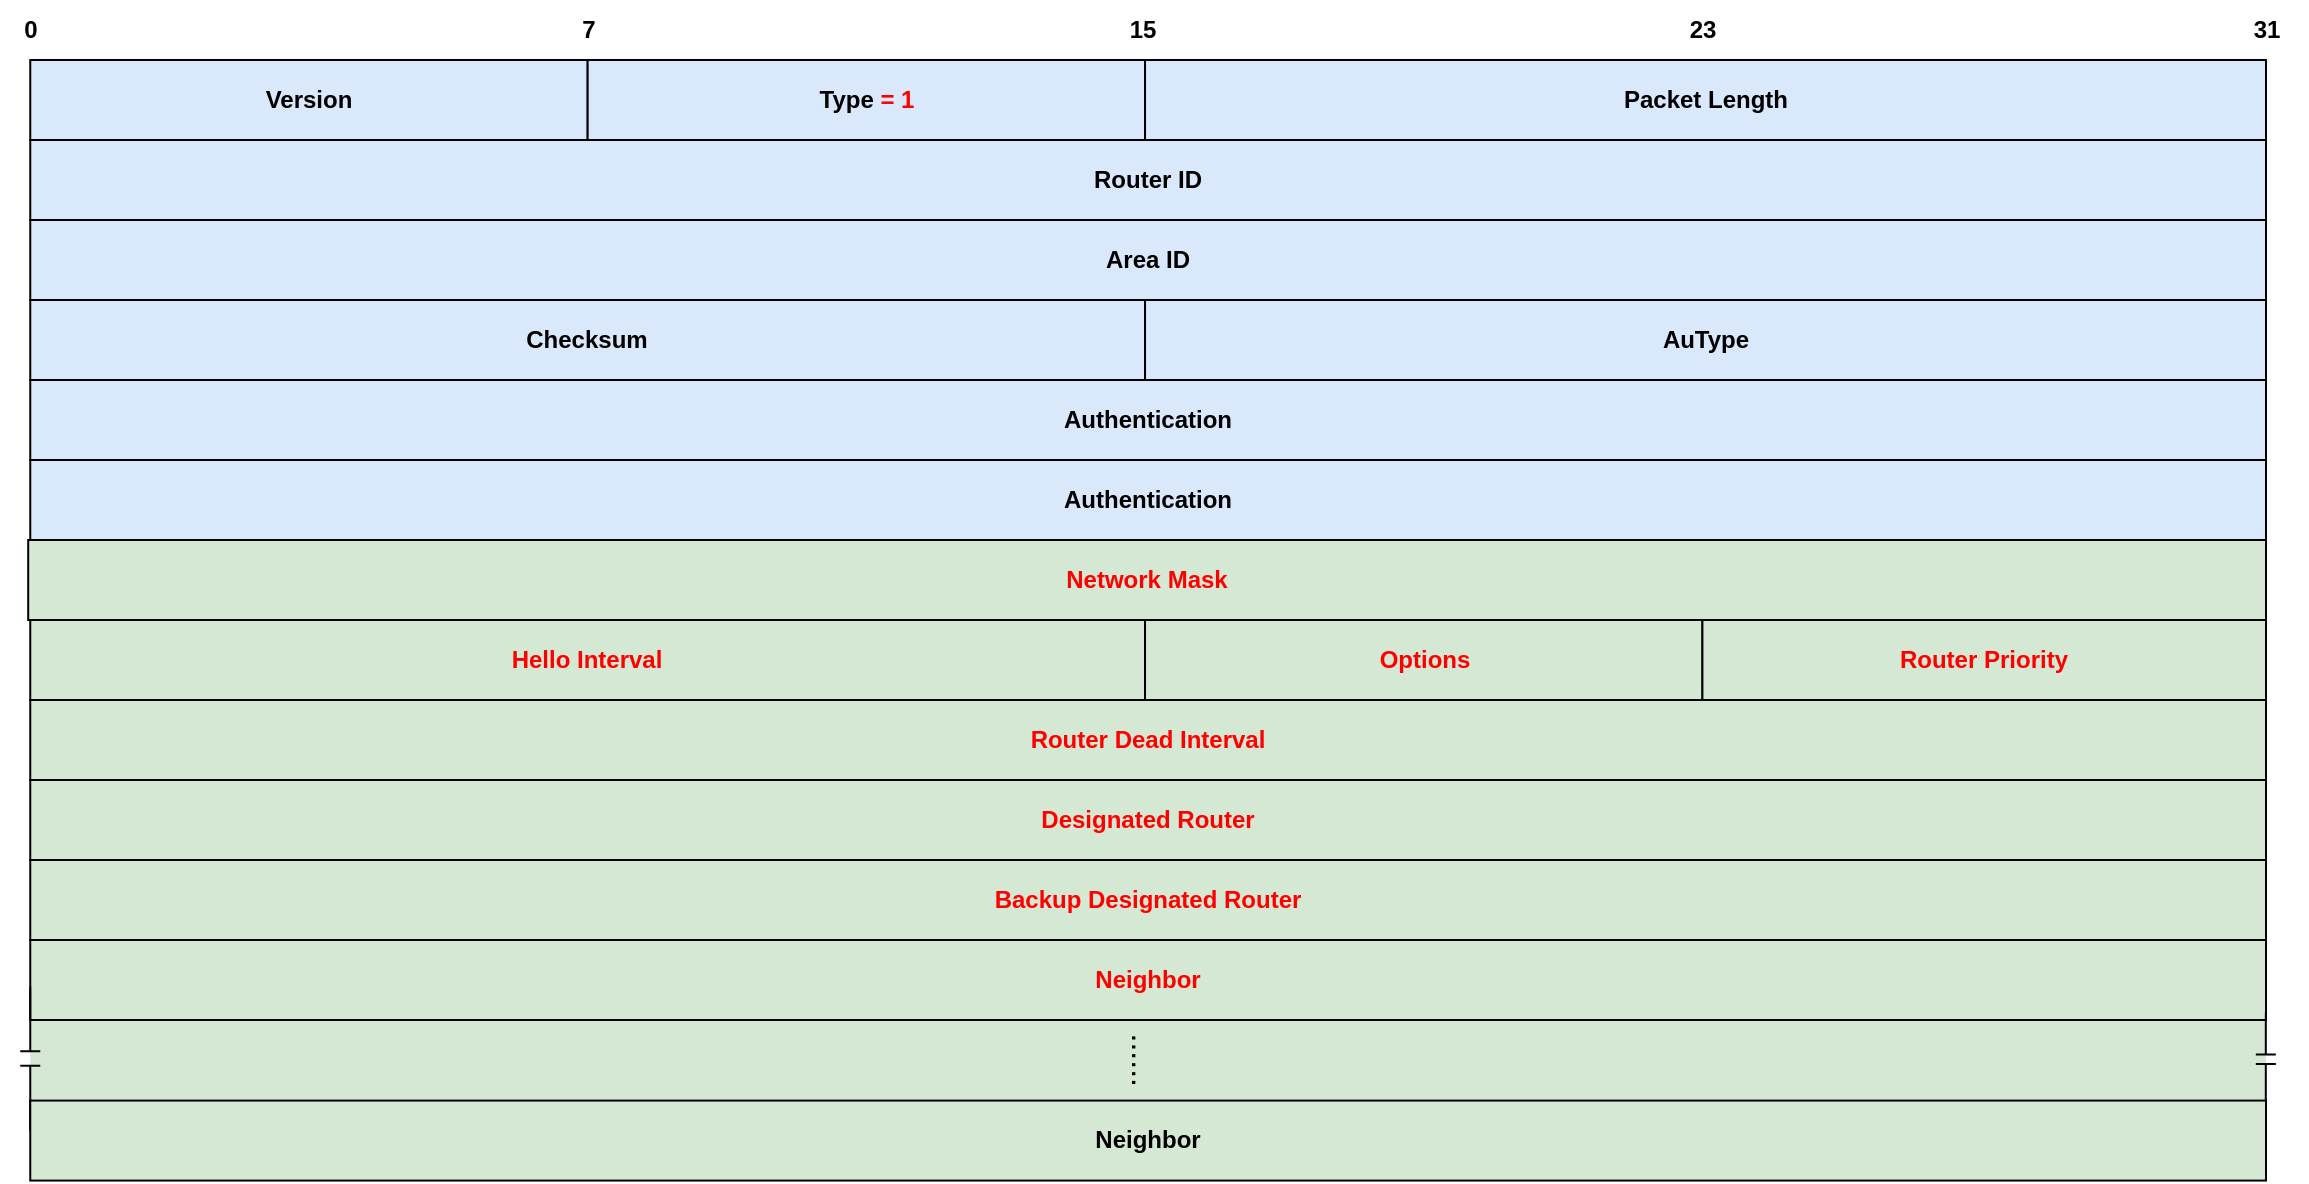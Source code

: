 <mxfile version="27.0.9">
  <diagram name="第1頁" id="QZkIlzEsf1lrcK34VnBV">
    <mxGraphModel dx="1584" dy="954" grid="1" gridSize="10" guides="1" tooltips="1" connect="1" arrows="1" fold="1" page="1" pageScale="1" pageWidth="1169" pageHeight="827" math="0" shadow="0">
      <root>
        <mxCell id="0" />
        <mxCell id="1" parent="0" />
        <mxCell id="7PAyMg3l6i8sx8rBs55W-38" value="" style="rounded=0;whiteSpace=wrap;html=1;fillColor=#d5e8d4;strokeColor=none;fontStyle=1" parent="1" vertex="1">
          <mxGeometry x="42.13" y="640.29" width="1117.87" height="40" as="geometry" />
        </mxCell>
        <mxCell id="7PAyMg3l6i8sx8rBs55W-2" value="&lt;span&gt;Version&lt;/span&gt;" style="rounded=0;whiteSpace=wrap;html=1;fillColor=#dae8fc;strokeColor=#000000;fontStyle=1" parent="1" vertex="1">
          <mxGeometry x="42.128" y="160" width="278.694" height="40" as="geometry" />
        </mxCell>
        <mxCell id="7PAyMg3l6i8sx8rBs55W-3" value="&lt;span&gt;Type &lt;font style=&quot;color: rgb(255, 0, 0);&quot;&gt;= 1&lt;/font&gt;&lt;/span&gt;" style="rounded=0;whiteSpace=wrap;html=1;fillColor=#dae8fc;strokeColor=#000000;fontStyle=1" parent="1" vertex="1">
          <mxGeometry x="320.822" y="160" width="278.694" height="40" as="geometry" />
        </mxCell>
        <mxCell id="7PAyMg3l6i8sx8rBs55W-4" value="Packet Length" style="rounded=0;whiteSpace=wrap;html=1;fillColor=#dae8fc;strokeColor=#000000;fontStyle=1" parent="1" vertex="1">
          <mxGeometry x="599.52" y="160" width="560.48" height="40" as="geometry" />
        </mxCell>
        <mxCell id="7PAyMg3l6i8sx8rBs55W-5" value="Router ID" style="rounded=0;whiteSpace=wrap;html=1;fillColor=#dae8fc;strokeColor=#000000;fontStyle=1" parent="1" vertex="1">
          <mxGeometry x="42.13" y="200" width="1117.87" height="40" as="geometry" />
        </mxCell>
        <mxCell id="7PAyMg3l6i8sx8rBs55W-6" value="Area ID" style="rounded=0;whiteSpace=wrap;html=1;fillColor=#dae8fc;strokeColor=#000000;fontStyle=1" parent="1" vertex="1">
          <mxGeometry x="42.13" y="240" width="1117.87" height="40" as="geometry" />
        </mxCell>
        <mxCell id="7PAyMg3l6i8sx8rBs55W-7" value="&lt;span&gt;0&lt;/span&gt;" style="text;html=1;align=center;verticalAlign=middle;resizable=0;points=[];autosize=1;strokeColor=none;fillColor=none;fontStyle=1" parent="1" vertex="1">
          <mxGeometry x="27.13" y="130" width="30" height="30" as="geometry" />
        </mxCell>
        <mxCell id="7PAyMg3l6i8sx8rBs55W-8" value="&lt;span&gt;7&lt;/span&gt;" style="text;html=1;align=center;verticalAlign=middle;resizable=0;points=[];autosize=1;strokeColor=none;fillColor=none;fontStyle=1" parent="1" vertex="1">
          <mxGeometry x="305.824" y="130" width="30" height="30" as="geometry" />
        </mxCell>
        <mxCell id="7PAyMg3l6i8sx8rBs55W-9" value="&lt;span&gt;15&lt;/span&gt;" style="text;html=1;align=center;verticalAlign=middle;resizable=0;points=[];autosize=1;strokeColor=none;fillColor=none;fontStyle=1" parent="1" vertex="1">
          <mxGeometry x="578.49" y="130" width="40" height="30" as="geometry" />
        </mxCell>
        <mxCell id="7PAyMg3l6i8sx8rBs55W-10" value="&lt;span&gt;31&lt;/span&gt;" style="text;html=1;align=center;verticalAlign=middle;resizable=0;points=[];autosize=1;strokeColor=none;fillColor=none;fontStyle=1" parent="1" vertex="1">
          <mxGeometry x="1139.906" y="130" width="40" height="30" as="geometry" />
        </mxCell>
        <mxCell id="7PAyMg3l6i8sx8rBs55W-11" value="Checksum" style="rounded=0;whiteSpace=wrap;html=1;fillColor=#dae8fc;strokeColor=#000000;fontStyle=1" parent="1" vertex="1">
          <mxGeometry x="42.128" y="280" width="557.389" height="40" as="geometry" />
        </mxCell>
        <mxCell id="7PAyMg3l6i8sx8rBs55W-12" value="AuType" style="rounded=0;whiteSpace=wrap;html=1;fillColor=#dae8fc;strokeColor=#000000;fontStyle=1" parent="1" vertex="1">
          <mxGeometry x="599.52" y="280" width="560.48" height="40" as="geometry" />
        </mxCell>
        <mxCell id="7PAyMg3l6i8sx8rBs55W-13" value="Authentication" style="rounded=0;whiteSpace=wrap;html=1;fillColor=#dae8fc;strokeColor=#000000;fontStyle=1" parent="1" vertex="1">
          <mxGeometry x="42.13" y="320" width="1117.87" height="40" as="geometry" />
        </mxCell>
        <mxCell id="7PAyMg3l6i8sx8rBs55W-18" value="Authentication" style="rounded=0;whiteSpace=wrap;html=1;fillColor=#dae8fc;strokeColor=#000000;fontStyle=1" parent="1" vertex="1">
          <mxGeometry x="42.13" y="360" width="1117.87" height="40" as="geometry" />
        </mxCell>
        <mxCell id="7PAyMg3l6i8sx8rBs55W-19" value="&lt;font style=&quot;color: rgb(255, 0, 0);&quot;&gt;Network Mask&lt;/font&gt;" style="rounded=0;whiteSpace=wrap;html=1;fillColor=#d5e8d4;strokeColor=default;fontStyle=1" parent="1" vertex="1">
          <mxGeometry x="41.1" y="400" width="1118.9" height="40" as="geometry" />
        </mxCell>
        <mxCell id="7PAyMg3l6i8sx8rBs55W-23" style="edgeStyle=orthogonalEdgeStyle;rounded=0;orthogonalLoop=1;jettySize=auto;html=1;exitX=0.5;exitY=1;exitDx=0;exitDy=0;" parent="1" source="7PAyMg3l6i8sx8rBs55W-19" target="7PAyMg3l6i8sx8rBs55W-19" edge="1">
          <mxGeometry relative="1" as="geometry" />
        </mxCell>
        <mxCell id="7PAyMg3l6i8sx8rBs55W-24" value="&lt;font style=&quot;color: rgb(255, 0, 0);&quot;&gt;Hello Interval&lt;/font&gt;" style="rounded=0;whiteSpace=wrap;html=1;fillColor=#d5e8d4;strokeColor=default;fontStyle=1" parent="1" vertex="1">
          <mxGeometry x="42.128" y="440" width="557.389" height="40" as="geometry" />
        </mxCell>
        <mxCell id="7PAyMg3l6i8sx8rBs55W-25" value="&lt;font style=&quot;color: rgb(255, 0, 0);&quot;&gt;Options&lt;/font&gt;" style="rounded=0;whiteSpace=wrap;html=1;fillColor=#d5e8d4;strokeColor=default;fontStyle=1" parent="1" vertex="1">
          <mxGeometry x="599.516" y="440" width="278.694" height="40" as="geometry" />
        </mxCell>
        <mxCell id="7PAyMg3l6i8sx8rBs55W-26" value="&lt;font style=&quot;color: rgb(255, 0, 0);&quot;&gt;Router Priority&lt;/font&gt;" style="rounded=0;whiteSpace=wrap;html=1;fillColor=#d5e8d4;strokeColor=default;fontStyle=1" parent="1" vertex="1">
          <mxGeometry x="878.21" y="440" width="281.79" height="40" as="geometry" />
        </mxCell>
        <mxCell id="7PAyMg3l6i8sx8rBs55W-27" value="&lt;span&gt;23&lt;/span&gt;" style="text;html=1;align=center;verticalAlign=middle;resizable=0;points=[];autosize=1;strokeColor=none;fillColor=none;fontStyle=1" parent="1" vertex="1">
          <mxGeometry x="858.214" y="130" width="40" height="30" as="geometry" />
        </mxCell>
        <mxCell id="7PAyMg3l6i8sx8rBs55W-31" value="&lt;font style=&quot;color: rgb(255, 0, 0);&quot;&gt;Router Dead Interval&lt;/font&gt;" style="rounded=0;whiteSpace=wrap;html=1;fillColor=#d5e8d4;strokeColor=default;fontStyle=1" parent="1" vertex="1">
          <mxGeometry x="42.13" y="480" width="1117.87" height="40" as="geometry" />
        </mxCell>
        <mxCell id="7PAyMg3l6i8sx8rBs55W-32" value="&lt;font style=&quot;color: rgb(255, 0, 0);&quot;&gt;Designated Router&lt;/font&gt;" style="rounded=0;whiteSpace=wrap;html=1;fillColor=#d5e8d4;strokeColor=default;fontStyle=1" parent="1" vertex="1">
          <mxGeometry x="42.13" y="520" width="1117.87" height="40" as="geometry" />
        </mxCell>
        <mxCell id="7PAyMg3l6i8sx8rBs55W-33" value="&lt;font style=&quot;color: rgb(255, 0, 0);&quot;&gt;Backup Designated Router&lt;/font&gt;" style="rounded=0;whiteSpace=wrap;html=1;fillColor=#d5e8d4;strokeColor=default;fontStyle=1" parent="1" vertex="1">
          <mxGeometry x="42.13" y="560" width="1117.87" height="40" as="geometry" />
        </mxCell>
        <mxCell id="7PAyMg3l6i8sx8rBs55W-34" value="&lt;font style=&quot;color: rgb(255, 0, 0);&quot;&gt;Neighbor&lt;/font&gt;" style="rounded=0;whiteSpace=wrap;html=1;fillColor=#d5e8d4;strokeColor=default;fontStyle=1" parent="1" vertex="1">
          <mxGeometry x="42.13" y="600" width="1117.87" height="40" as="geometry" />
        </mxCell>
        <mxCell id="7PAyMg3l6i8sx8rBs55W-35" value="" style="pointerEvents=1;verticalLabelPosition=bottom;shadow=0;dashed=0;align=center;html=1;verticalAlign=top;shape=mxgraph.electrical.capacitors.capacitor_1;rotation=90;" parent="1" vertex="1">
          <mxGeometry x="6.072" y="654.29" width="72.112" height="10" as="geometry" />
        </mxCell>
        <mxCell id="7PAyMg3l6i8sx8rBs55W-36" style="edgeStyle=orthogonalEdgeStyle;rounded=0;orthogonalLoop=1;jettySize=auto;html=1;exitX=1;exitY=0.5;exitDx=0;exitDy=0;exitPerimeter=0;entryX=1;entryY=1;entryDx=0;entryDy=0;endArrow=none;startFill=0;" parent="1" edge="1">
          <mxGeometry relative="1" as="geometry">
            <Array as="points">
              <mxPoint x="42.128" y="681" />
            </Array>
            <mxPoint x="42.128" y="680" as="sourcePoint" />
            <mxPoint x="1156.905" y="681" as="targetPoint" />
          </mxGeometry>
        </mxCell>
        <mxCell id="7PAyMg3l6i8sx8rBs55W-37" value="" style="pointerEvents=1;verticalLabelPosition=bottom;shadow=0;dashed=0;align=center;html=1;verticalAlign=top;shape=mxgraph.electrical.capacitors.capacitor_1;rotation=90;" parent="1" vertex="1">
          <mxGeometry x="1136.56" y="654.63" width="46.69" height="10" as="geometry" />
        </mxCell>
        <mxCell id="7PAyMg3l6i8sx8rBs55W-39" value="&lt;span style=&quot;font-weight: normal;&quot;&gt;......&lt;/span&gt;" style="text;html=1;align=center;verticalAlign=middle;resizable=0;points=[];autosize=1;strokeColor=none;fillColor=none;rotation=90;fontStyle=1;fontSize=16;" parent="1" vertex="1">
          <mxGeometry x="573.68" y="644.29" width="50" height="30" as="geometry" />
        </mxCell>
        <mxCell id="7PAyMg3l6i8sx8rBs55W-40" value="Neighbor" style="rounded=0;whiteSpace=wrap;html=1;fillColor=#d5e8d4;strokeColor=default;fontStyle=1" parent="1" vertex="1">
          <mxGeometry x="42.13" y="680.29" width="1117.87" height="40" as="geometry" />
        </mxCell>
      </root>
    </mxGraphModel>
  </diagram>
</mxfile>
